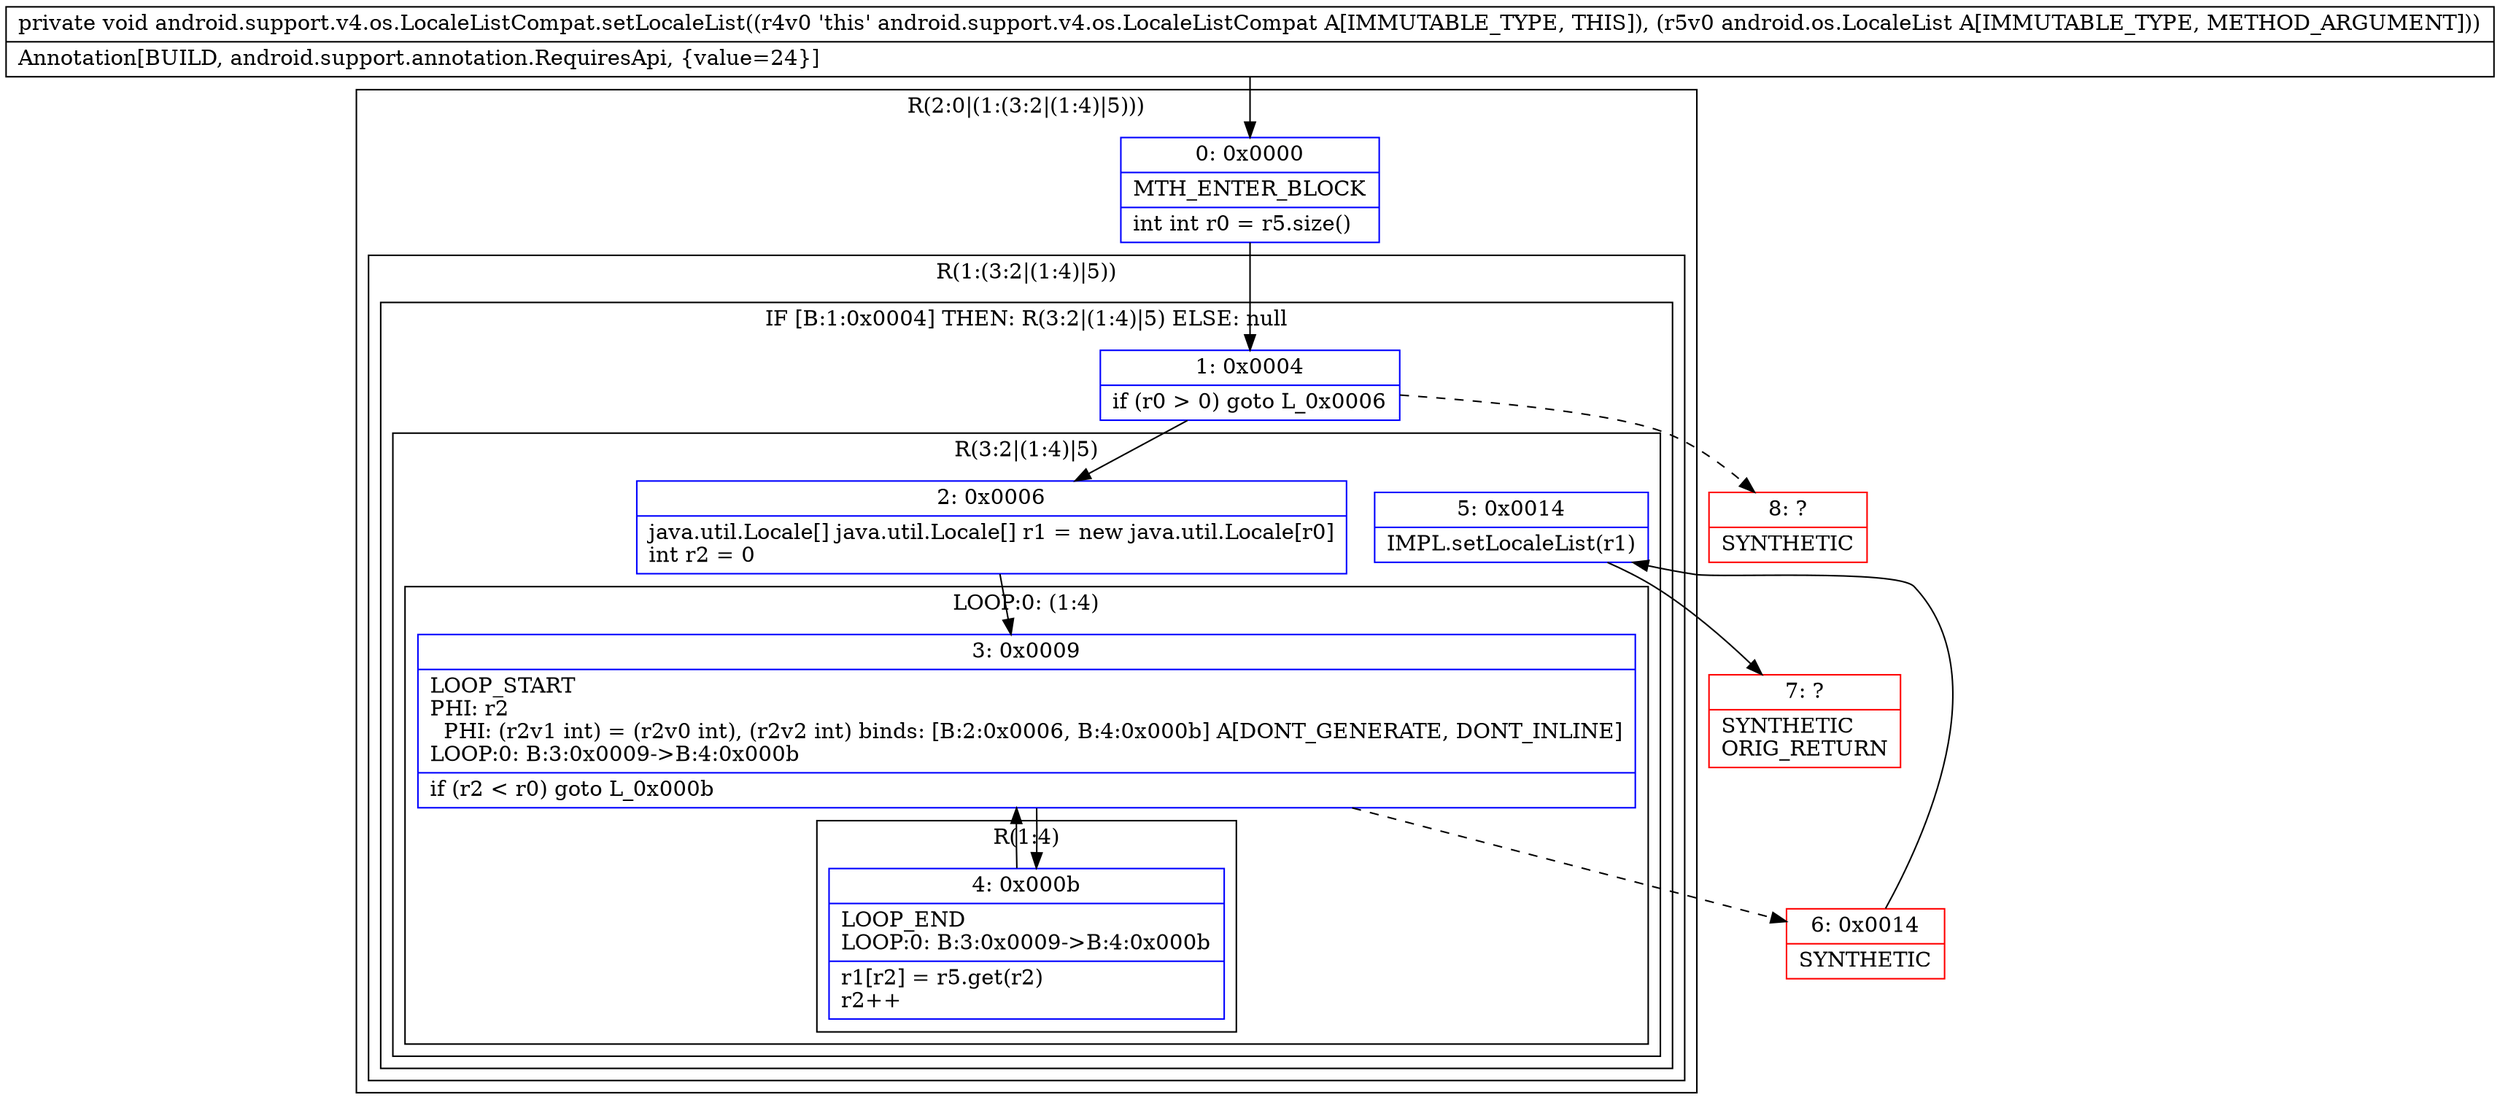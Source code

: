 digraph "CFG forandroid.support.v4.os.LocaleListCompat.setLocaleList(Landroid\/os\/LocaleList;)V" {
subgraph cluster_Region_74682632 {
label = "R(2:0|(1:(3:2|(1:4)|5)))";
node [shape=record,color=blue];
Node_0 [shape=record,label="{0\:\ 0x0000|MTH_ENTER_BLOCK\l|int int r0 = r5.size()\l}"];
subgraph cluster_Region_649858590 {
label = "R(1:(3:2|(1:4)|5))";
node [shape=record,color=blue];
subgraph cluster_IfRegion_858282663 {
label = "IF [B:1:0x0004] THEN: R(3:2|(1:4)|5) ELSE: null";
node [shape=record,color=blue];
Node_1 [shape=record,label="{1\:\ 0x0004|if (r0 \> 0) goto L_0x0006\l}"];
subgraph cluster_Region_1706110163 {
label = "R(3:2|(1:4)|5)";
node [shape=record,color=blue];
Node_2 [shape=record,label="{2\:\ 0x0006|java.util.Locale[] java.util.Locale[] r1 = new java.util.Locale[r0]\lint r2 = 0\l}"];
subgraph cluster_LoopRegion_845762505 {
label = "LOOP:0: (1:4)";
node [shape=record,color=blue];
Node_3 [shape=record,label="{3\:\ 0x0009|LOOP_START\lPHI: r2 \l  PHI: (r2v1 int) = (r2v0 int), (r2v2 int) binds: [B:2:0x0006, B:4:0x000b] A[DONT_GENERATE, DONT_INLINE]\lLOOP:0: B:3:0x0009\-\>B:4:0x000b\l|if (r2 \< r0) goto L_0x000b\l}"];
subgraph cluster_Region_705323869 {
label = "R(1:4)";
node [shape=record,color=blue];
Node_4 [shape=record,label="{4\:\ 0x000b|LOOP_END\lLOOP:0: B:3:0x0009\-\>B:4:0x000b\l|r1[r2] = r5.get(r2)\lr2++\l}"];
}
}
Node_5 [shape=record,label="{5\:\ 0x0014|IMPL.setLocaleList(r1)\l}"];
}
}
}
}
Node_6 [shape=record,color=red,label="{6\:\ 0x0014|SYNTHETIC\l}"];
Node_7 [shape=record,color=red,label="{7\:\ ?|SYNTHETIC\lORIG_RETURN\l}"];
Node_8 [shape=record,color=red,label="{8\:\ ?|SYNTHETIC\l}"];
MethodNode[shape=record,label="{private void android.support.v4.os.LocaleListCompat.setLocaleList((r4v0 'this' android.support.v4.os.LocaleListCompat A[IMMUTABLE_TYPE, THIS]), (r5v0 android.os.LocaleList A[IMMUTABLE_TYPE, METHOD_ARGUMENT]))  | Annotation[BUILD, android.support.annotation.RequiresApi, \{value=24\}]\l}"];
MethodNode -> Node_0;
Node_0 -> Node_1;
Node_1 -> Node_2;
Node_1 -> Node_8[style=dashed];
Node_2 -> Node_3;
Node_3 -> Node_4;
Node_3 -> Node_6[style=dashed];
Node_4 -> Node_3;
Node_5 -> Node_7;
Node_6 -> Node_5;
}

